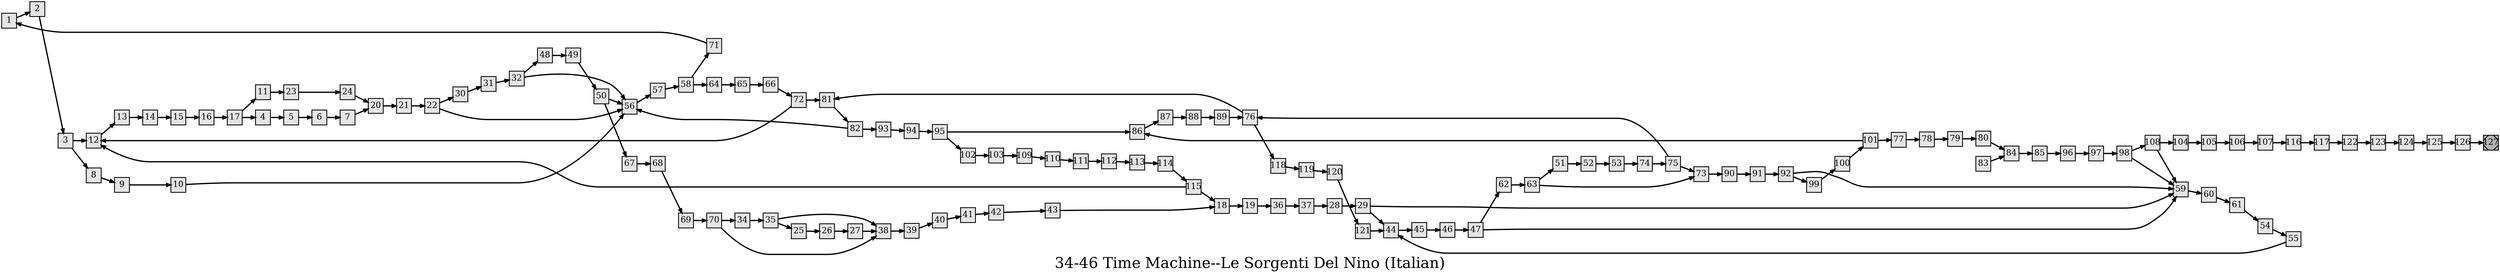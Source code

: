 digraph g{
  graph [ label="34-46 Time Machine--Le Sorgenti Del Nino (Italian)" rankdir=LR, ordering=out, fontsize=36, nodesep="0.35", ranksep="0.45"];
  node  [shape=rect, penwidth=2, fontsize=20, style=filled, fillcolor=grey90, margin="0,0", labelfloat=true, regular=true, fixedsize=true];
  edge  [labelfloat=true, penwidth=3, fontsize=12];
  1 -> 2;
  2 -> 3;
  3 -> 12;
  3 -> 8;
  4 -> 5;
  5 -> 6;
  6 -> 7;
  7 -> 20;
  8 -> 9;
  9 -> 10;
  10 -> 56;
  11 -> 23;
  12 -> 13;
  13 -> 14;
  14 -> 15;
  15 -> 16;
  16 -> 17;
  17 -> 11;
  17 -> 4;
  18 -> 19;
  19 -> 36;
  20 -> 21;
  21 -> 22;
  22 -> 30;
  22 -> 56;
  23 -> 24;
  24 -> 20;
  25 -> 26;
  26 -> 27;
  27 -> 38;
  28 -> 29;
  29 -> 59;
  29 -> 44;
  30 -> 31;
  31 -> 32;
  32 -> 48;
  32 -> 56;
  34 -> 35;
  35 -> 38;
  35 -> 25;
  36 -> 37;
  37 -> 28;
  38 -> 39;
  39 -> 40;
  40 -> 41;
  41 -> 42;
  42 -> 43;
  43 -> 18;
  44 -> 45;
  45 -> 46;
  46 -> 47;
  47 -> 62;
  47 -> 59;
  48 -> 49;
  49 -> 50;
  50 -> 56;
  50 -> 67;
  51 -> 52;
  52 -> 53;
  53 -> 74;
  54 -> 55;
  55 -> 44;
  56 -> 57;
  57 -> 58;
  58 -> 71;
  58 -> 64;
  59 -> 60;
  60 -> 61;
  61 -> 54;
  62 -> 63;
  63 -> 51;
  63 -> 73;
  64 -> 65;
  65 -> 66;
  66 -> 72;
  67 -> 68;
  68 -> 69;
  69 -> 70;
  70 -> 34;
  70 -> 38;
  71 -> 1;
  72 -> 81;
  72 -> 12;
  73 -> 90;
  74 -> 75;
  75 -> 76;
  75 -> 73;
  76 -> 81;
  76 -> 118;
  77 -> 78;
  78 -> 79;
  79 -> 80;
  80 -> 84;
  81 -> 82;
  82 -> 56;
  82 -> 93;
  83 -> 84;
  84 -> 85;
  85 -> 96;
  86 -> 87;
  87 -> 88;
  88 -> 89;
  89 -> 76;
  90 -> 91;
  91 -> 92;
  92 -> 59;
  92 -> 99;
  93 -> 94;
  94 -> 95;
  95 -> 86;
  95 -> 102;
  96 -> 97;
  97 -> 98;
  98 -> 108;
  98 -> 59;
  99 -> 100;
  100 -> 101;
  101 -> 86;
  101 -> 77;
  102 -> 103;
  103 -> 109;
  104 -> 105;
  105 -> 106;
  106 -> 107;
  107 -> 116;
  108 -> 104;
  108 -> 59;
  109 -> 110;
  110 -> 111;
  111 -> 112;
  112 -> 113;
  113 -> 114;
  114 -> 115;
  115 -> 12;
  115 -> 18;
  116 -> 117;
  117 -> 122;
  118 -> 119;
  119 -> 120;
  120 -> 121;
  121 -> 44;
  122 -> 123;
  123 -> 124;
  124 -> 125;
  125 -> 126;
  126 -> 127;
  127	[ xlabel="E", shape=Msquare, fontsize=20, fillcolor=grey70, xlabel="" ];
}

